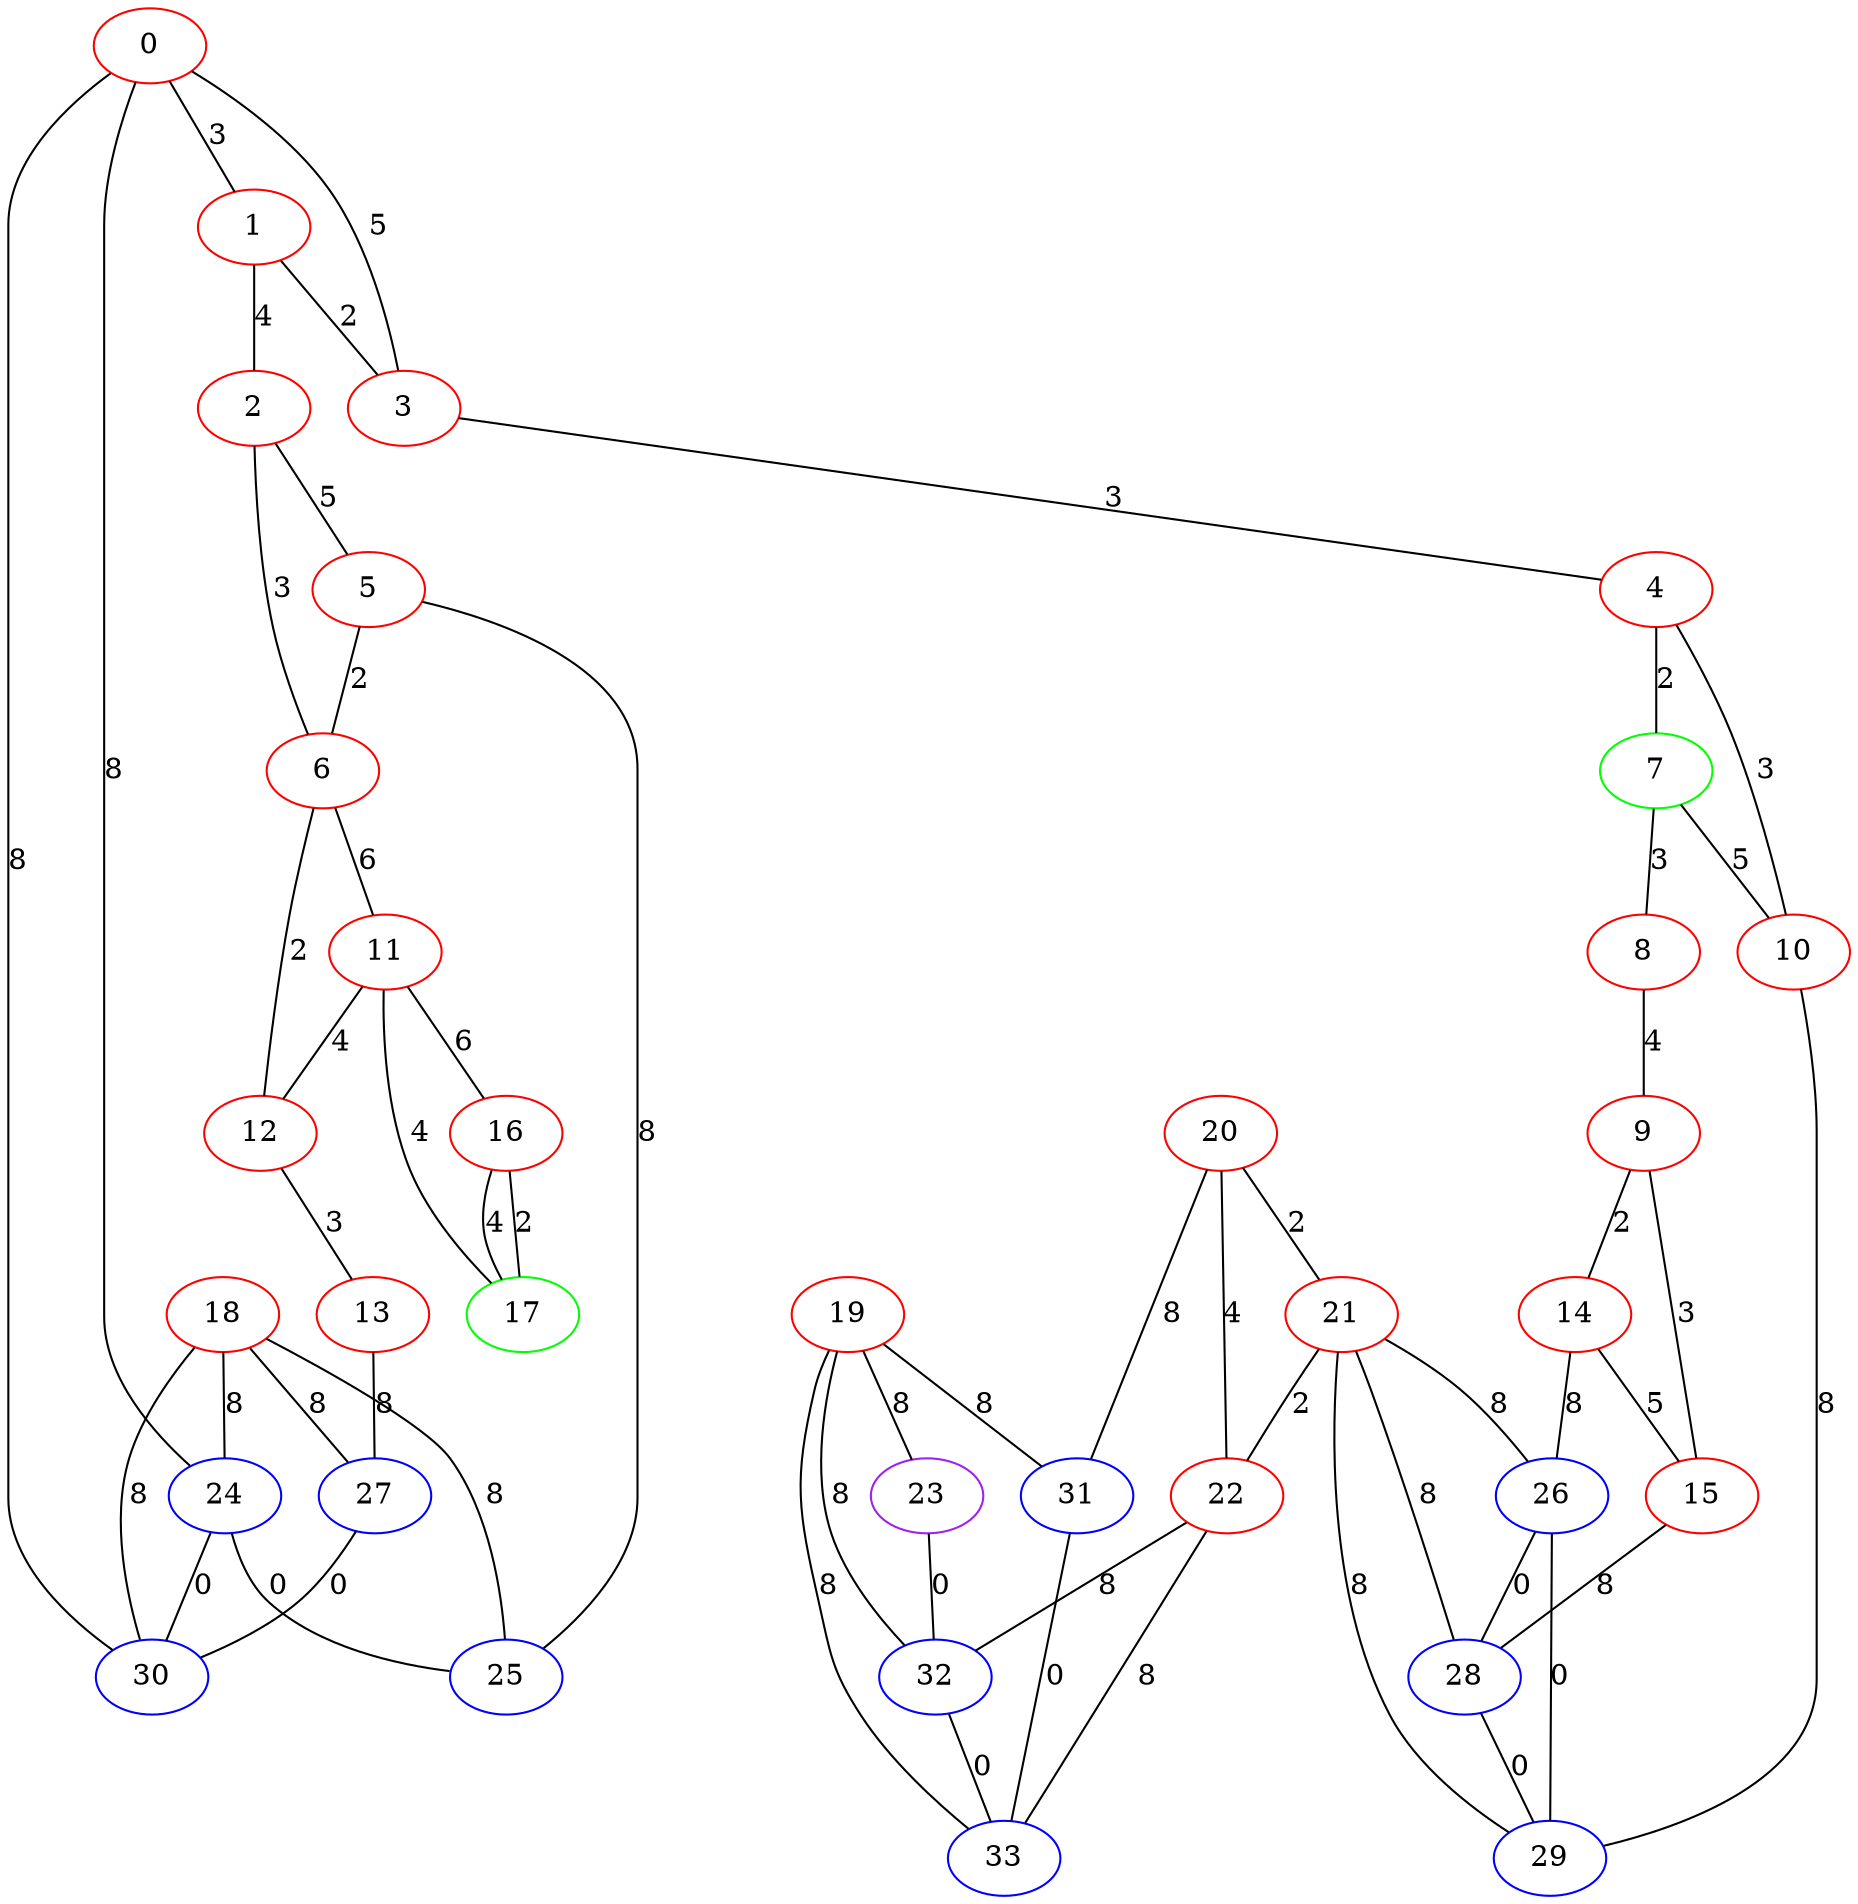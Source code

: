 graph "" {
0 [color=red, weight=1];
1 [color=red, weight=1];
2 [color=red, weight=1];
3 [color=red, weight=1];
4 [color=red, weight=1];
5 [color=red, weight=1];
6 [color=red, weight=1];
7 [color=green, weight=2];
8 [color=red, weight=1];
9 [color=red, weight=1];
10 [color=red, weight=1];
11 [color=red, weight=1];
12 [color=red, weight=1];
13 [color=red, weight=1];
14 [color=red, weight=1];
15 [color=red, weight=1];
16 [color=red, weight=1];
17 [color=green, weight=2];
18 [color=red, weight=1];
19 [color=red, weight=1];
20 [color=red, weight=1];
21 [color=red, weight=1];
22 [color=red, weight=1];
23 [color=purple, weight=4];
24 [color=blue, weight=3];
25 [color=blue, weight=3];
26 [color=blue, weight=3];
27 [color=blue, weight=3];
28 [color=blue, weight=3];
29 [color=blue, weight=3];
30 [color=blue, weight=3];
31 [color=blue, weight=3];
32 [color=blue, weight=3];
33 [color=blue, weight=3];
0 -- 24  [key=0, label=8];
0 -- 1  [key=0, label=3];
0 -- 3  [key=0, label=5];
0 -- 30  [key=0, label=8];
1 -- 2  [key=0, label=4];
1 -- 3  [key=0, label=2];
2 -- 5  [key=0, label=5];
2 -- 6  [key=0, label=3];
3 -- 4  [key=0, label=3];
4 -- 10  [key=0, label=3];
4 -- 7  [key=0, label=2];
5 -- 25  [key=0, label=8];
5 -- 6  [key=0, label=2];
6 -- 11  [key=0, label=6];
6 -- 12  [key=0, label=2];
7 -- 8  [key=0, label=3];
7 -- 10  [key=0, label=5];
8 -- 9  [key=0, label=4];
9 -- 14  [key=0, label=2];
9 -- 15  [key=0, label=3];
10 -- 29  [key=0, label=8];
11 -- 16  [key=0, label=6];
11 -- 17  [key=0, label=4];
11 -- 12  [key=0, label=4];
12 -- 13  [key=0, label=3];
13 -- 27  [key=0, label=8];
14 -- 26  [key=0, label=8];
14 -- 15  [key=0, label=5];
15 -- 28  [key=0, label=8];
16 -- 17  [key=0, label=4];
16 -- 17  [key=1, label=2];
18 -- 24  [key=0, label=8];
18 -- 25  [key=0, label=8];
18 -- 27  [key=0, label=8];
18 -- 30  [key=0, label=8];
19 -- 32  [key=0, label=8];
19 -- 33  [key=0, label=8];
19 -- 31  [key=0, label=8];
19 -- 23  [key=0, label=8];
20 -- 21  [key=0, label=2];
20 -- 22  [key=0, label=4];
20 -- 31  [key=0, label=8];
21 -- 28  [key=0, label=8];
21 -- 26  [key=0, label=8];
21 -- 29  [key=0, label=8];
21 -- 22  [key=0, label=2];
22 -- 32  [key=0, label=8];
22 -- 33  [key=0, label=8];
23 -- 32  [key=0, label=0];
24 -- 25  [key=0, label=0];
24 -- 30  [key=0, label=0];
26 -- 28  [key=0, label=0];
26 -- 29  [key=0, label=0];
27 -- 30  [key=0, label=0];
28 -- 29  [key=0, label=0];
31 -- 33  [key=0, label=0];
32 -- 33  [key=0, label=0];
}
